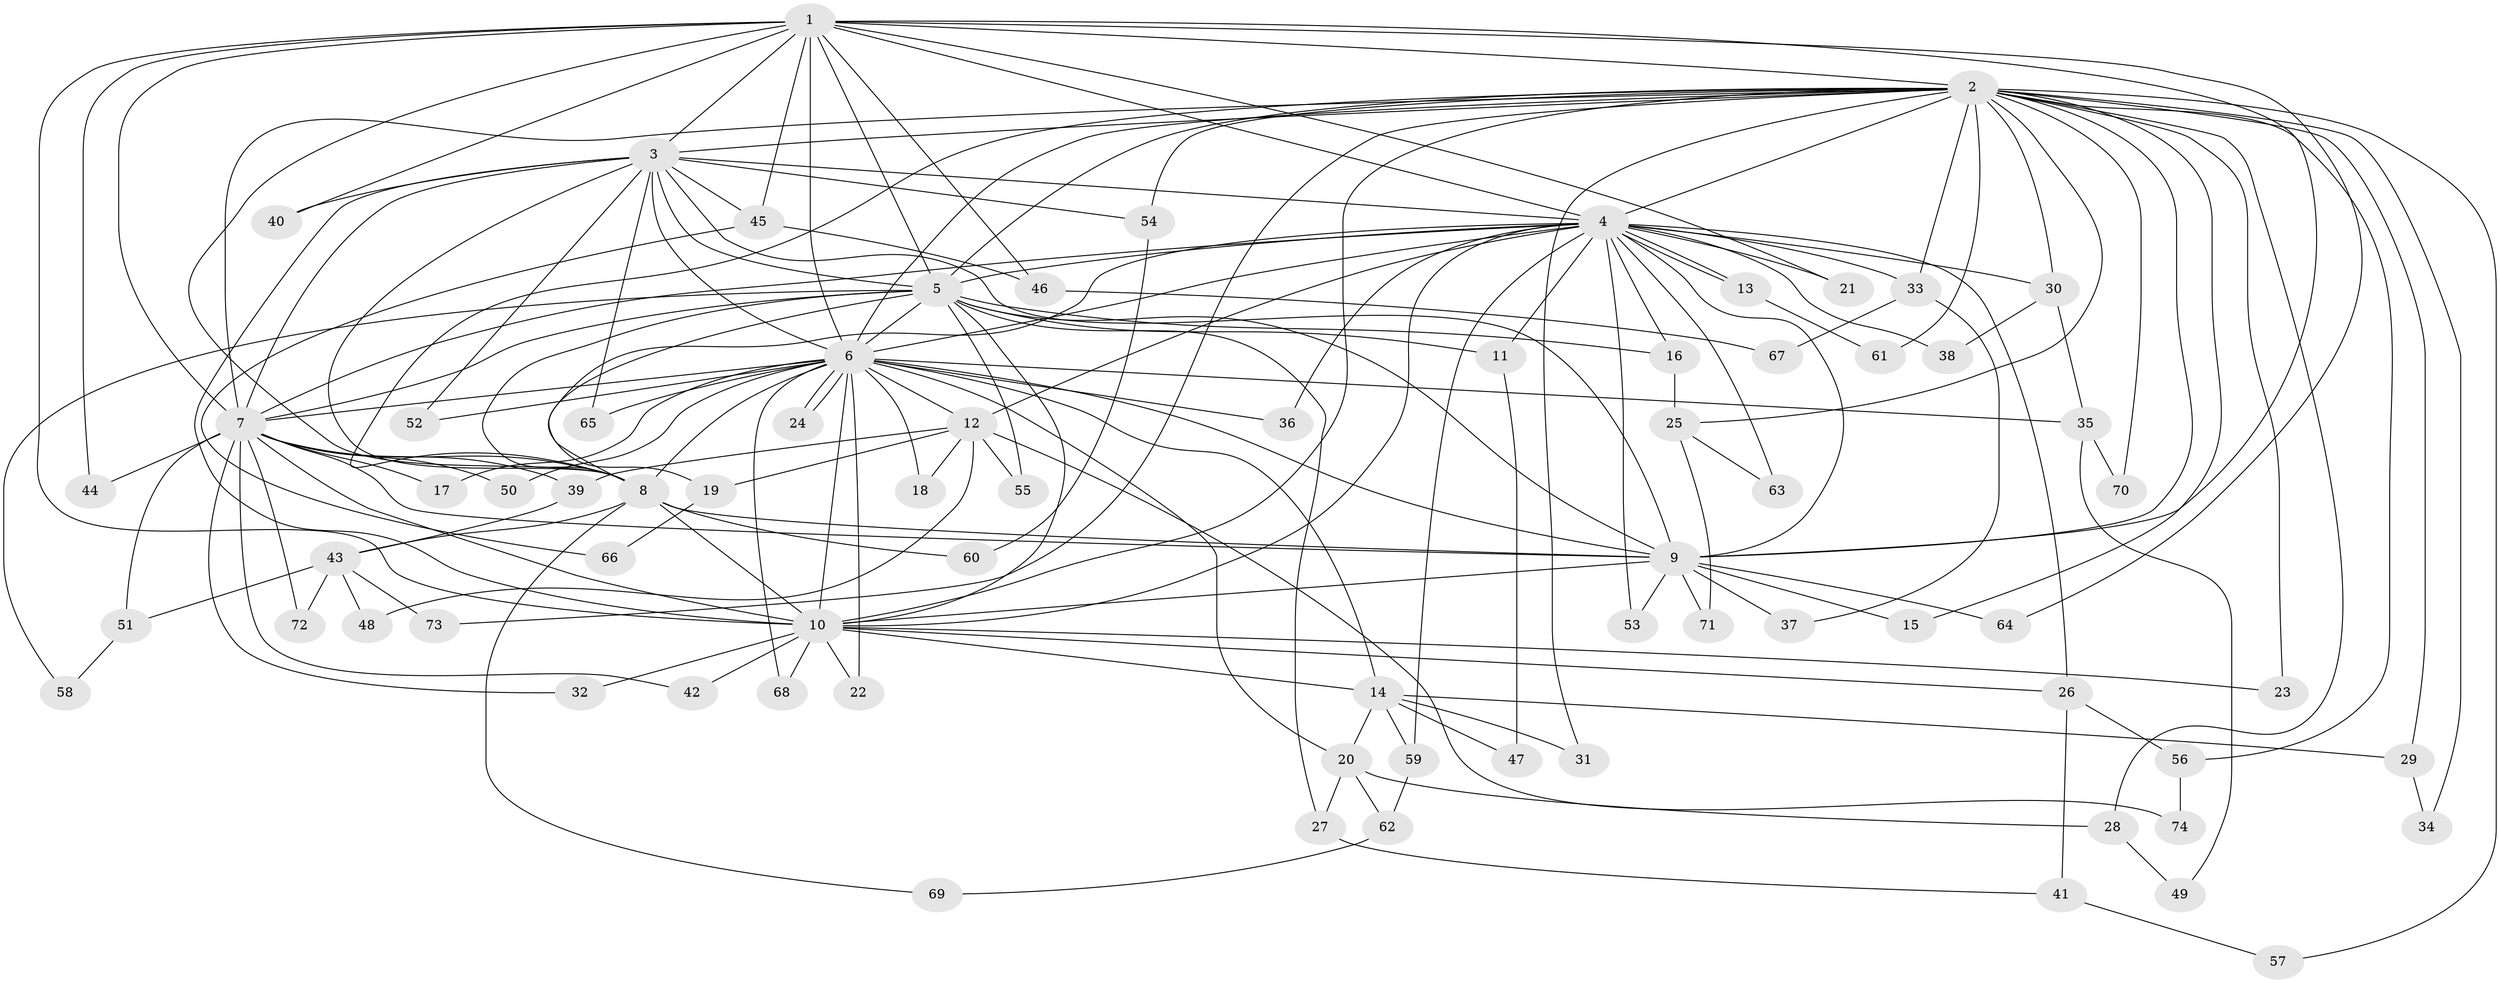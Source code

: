 // coarse degree distribution, {21: 0.034482758620689655, 2: 0.4827586206896552, 1: 0.1724137931034483, 3: 0.10344827586206896, 4: 0.06896551724137931, 5: 0.034482758620689655, 8: 0.034482758620689655, 9: 0.034482758620689655, 11: 0.034482758620689655}
// Generated by graph-tools (version 1.1) at 2025/47/03/04/25 21:47:11]
// undirected, 74 vertices, 173 edges
graph export_dot {
graph [start="1"]
  node [color=gray90,style=filled];
  1;
  2;
  3;
  4;
  5;
  6;
  7;
  8;
  9;
  10;
  11;
  12;
  13;
  14;
  15;
  16;
  17;
  18;
  19;
  20;
  21;
  22;
  23;
  24;
  25;
  26;
  27;
  28;
  29;
  30;
  31;
  32;
  33;
  34;
  35;
  36;
  37;
  38;
  39;
  40;
  41;
  42;
  43;
  44;
  45;
  46;
  47;
  48;
  49;
  50;
  51;
  52;
  53;
  54;
  55;
  56;
  57;
  58;
  59;
  60;
  61;
  62;
  63;
  64;
  65;
  66;
  67;
  68;
  69;
  70;
  71;
  72;
  73;
  74;
  1 -- 2;
  1 -- 3;
  1 -- 4;
  1 -- 5;
  1 -- 6;
  1 -- 7;
  1 -- 8;
  1 -- 9;
  1 -- 10;
  1 -- 21;
  1 -- 40;
  1 -- 44;
  1 -- 45;
  1 -- 46;
  1 -- 64;
  2 -- 3;
  2 -- 4;
  2 -- 5;
  2 -- 6;
  2 -- 7;
  2 -- 8;
  2 -- 9;
  2 -- 10;
  2 -- 15;
  2 -- 23;
  2 -- 25;
  2 -- 28;
  2 -- 29;
  2 -- 30;
  2 -- 31;
  2 -- 33;
  2 -- 34;
  2 -- 54;
  2 -- 56;
  2 -- 57;
  2 -- 61;
  2 -- 70;
  2 -- 73;
  3 -- 4;
  3 -- 5;
  3 -- 6;
  3 -- 7;
  3 -- 8;
  3 -- 9;
  3 -- 10;
  3 -- 40;
  3 -- 45;
  3 -- 52;
  3 -- 54;
  3 -- 65;
  4 -- 5;
  4 -- 6;
  4 -- 7;
  4 -- 8;
  4 -- 9;
  4 -- 10;
  4 -- 11;
  4 -- 12;
  4 -- 13;
  4 -- 13;
  4 -- 16;
  4 -- 21;
  4 -- 26;
  4 -- 30;
  4 -- 33;
  4 -- 36;
  4 -- 38;
  4 -- 53;
  4 -- 59;
  4 -- 63;
  5 -- 6;
  5 -- 7;
  5 -- 8;
  5 -- 9;
  5 -- 10;
  5 -- 11;
  5 -- 16;
  5 -- 19;
  5 -- 27;
  5 -- 55;
  5 -- 58;
  6 -- 7;
  6 -- 8;
  6 -- 9;
  6 -- 10;
  6 -- 12;
  6 -- 14;
  6 -- 17;
  6 -- 18;
  6 -- 20;
  6 -- 22;
  6 -- 24;
  6 -- 24;
  6 -- 35;
  6 -- 36;
  6 -- 50;
  6 -- 52;
  6 -- 65;
  6 -- 68;
  7 -- 8;
  7 -- 9;
  7 -- 10;
  7 -- 17;
  7 -- 32;
  7 -- 39;
  7 -- 42;
  7 -- 44;
  7 -- 50;
  7 -- 51;
  7 -- 72;
  8 -- 9;
  8 -- 10;
  8 -- 43;
  8 -- 60;
  8 -- 69;
  9 -- 10;
  9 -- 15;
  9 -- 37;
  9 -- 53;
  9 -- 64;
  9 -- 71;
  10 -- 14;
  10 -- 22;
  10 -- 23;
  10 -- 26;
  10 -- 32;
  10 -- 42;
  10 -- 68;
  11 -- 47;
  12 -- 18;
  12 -- 19;
  12 -- 39;
  12 -- 48;
  12 -- 55;
  12 -- 74;
  13 -- 61;
  14 -- 20;
  14 -- 29;
  14 -- 31;
  14 -- 47;
  14 -- 59;
  16 -- 25;
  19 -- 66;
  20 -- 27;
  20 -- 28;
  20 -- 62;
  25 -- 63;
  25 -- 71;
  26 -- 41;
  26 -- 56;
  27 -- 41;
  28 -- 49;
  29 -- 34;
  30 -- 35;
  30 -- 38;
  33 -- 37;
  33 -- 67;
  35 -- 49;
  35 -- 70;
  39 -- 43;
  41 -- 57;
  43 -- 48;
  43 -- 51;
  43 -- 72;
  43 -- 73;
  45 -- 46;
  45 -- 66;
  46 -- 67;
  51 -- 58;
  54 -- 60;
  56 -- 74;
  59 -- 62;
  62 -- 69;
}
